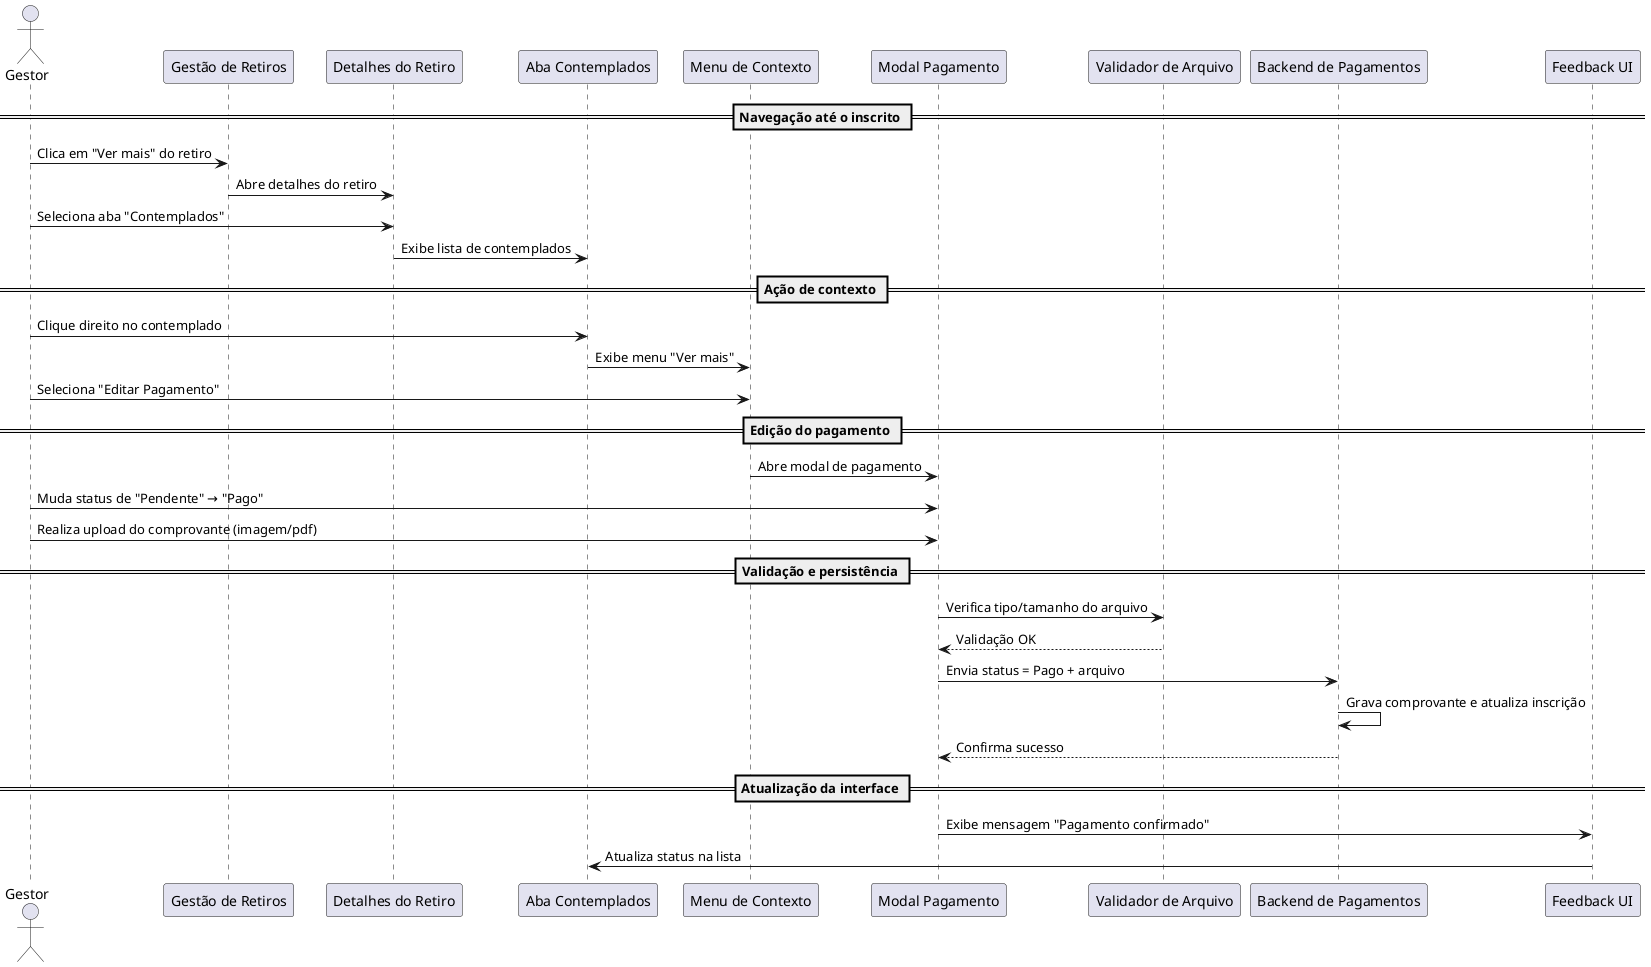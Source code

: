 @startuml name "Pagamento Manual via WhatsApp"
actor Gestor
participant "Gestão de Retiros" as Retiros
participant "Detalhes do Retiro" as Detalhes
participant "Aba Contemplados" as Contemplados
participant "Menu de Contexto" as Contexto
participant "Modal Pagamento" as Modal
participant "Validador de Arquivo" as Validator
participant "Backend de Pagamentos" as Backend
participant "Feedback UI" as Feedback

== Navegação até o inscrito ==
Gestor -> Retiros : Clica em "Ver mais" do retiro
Retiros -> Detalhes : Abre detalhes do retiro
Gestor -> Detalhes : Seleciona aba "Contemplados"
Detalhes -> Contemplados : Exibe lista de contemplados

== Ação de contexto ==
Gestor -> Contemplados : Clique direito no contemplado
Contemplados -> Contexto : Exibe menu "Ver mais"
Gestor -> Contexto : Seleciona "Editar Pagamento"

== Edição do pagamento ==
Contexto -> Modal : Abre modal de pagamento
Gestor -> Modal : Muda status de "Pendente" → "Pago"
Gestor -> Modal : Realiza upload do comprovante (imagem/pdf)

== Validação e persistência ==
Modal -> Validator : Verifica tipo/tamanho do arquivo
Validator --> Modal : Validação OK
Modal -> Backend : Envia status = Pago + arquivo
Backend -> Backend : Grava comprovante e atualiza inscrição
Backend --> Modal : Confirma sucesso

== Atualização da interface ==
Modal -> Feedback : Exibe mensagem "Pagamento confirmado"
Feedback -> Contemplados : Atualiza status na lista
@enduml
